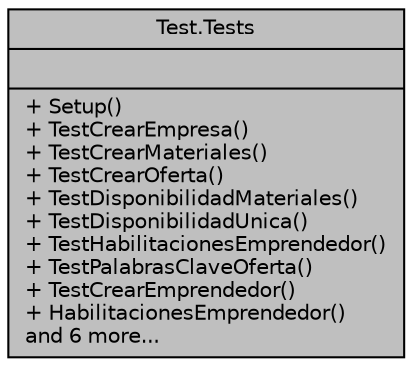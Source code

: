 digraph "Test.Tests"
{
 // INTERACTIVE_SVG=YES
 // LATEX_PDF_SIZE
  edge [fontname="Helvetica",fontsize="10",labelfontname="Helvetica",labelfontsize="10"];
  node [fontname="Helvetica",fontsize="10",shape=record];
  Node1 [label="{Test.Tests\n||+ Setup()\l+ TestCrearEmpresa()\l+ TestCrearMateriales()\l+ TestCrearOferta()\l+ TestDisponibilidadMateriales()\l+ TestDisponibilidadUnica()\l+ TestHabilitacionesEmprendedor()\l+ TestPalabrasClaveOferta()\l+ TestCrearEmprendedor()\l+ HabilitacionesEmprendedor()\land 6 more...\l}",height=0.2,width=0.4,color="black", fillcolor="grey75", style="filled", fontcolor="black",tooltip="Pruebas de las diferentes Users story."];
}
